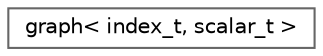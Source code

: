 digraph "Graphical Class Hierarchy"
{
 // LATEX_PDF_SIZE
  bgcolor="transparent";
  edge [fontname=Helvetica,fontsize=10,labelfontname=Helvetica,labelfontsize=10];
  node [fontname=Helvetica,fontsize=10,shape=box,height=0.2,width=0.4];
  rankdir="LR";
  Node0 [id="Node000000",label="graph\< index_t, scalar_t \>",height=0.2,width=0.4,color="grey40", fillcolor="white", style="filled",URL="$d9/dcb/classchdr_1_1mazes_1_1graph.html",tooltip="Graph structure for use in maze-solving algorithms."];
}
